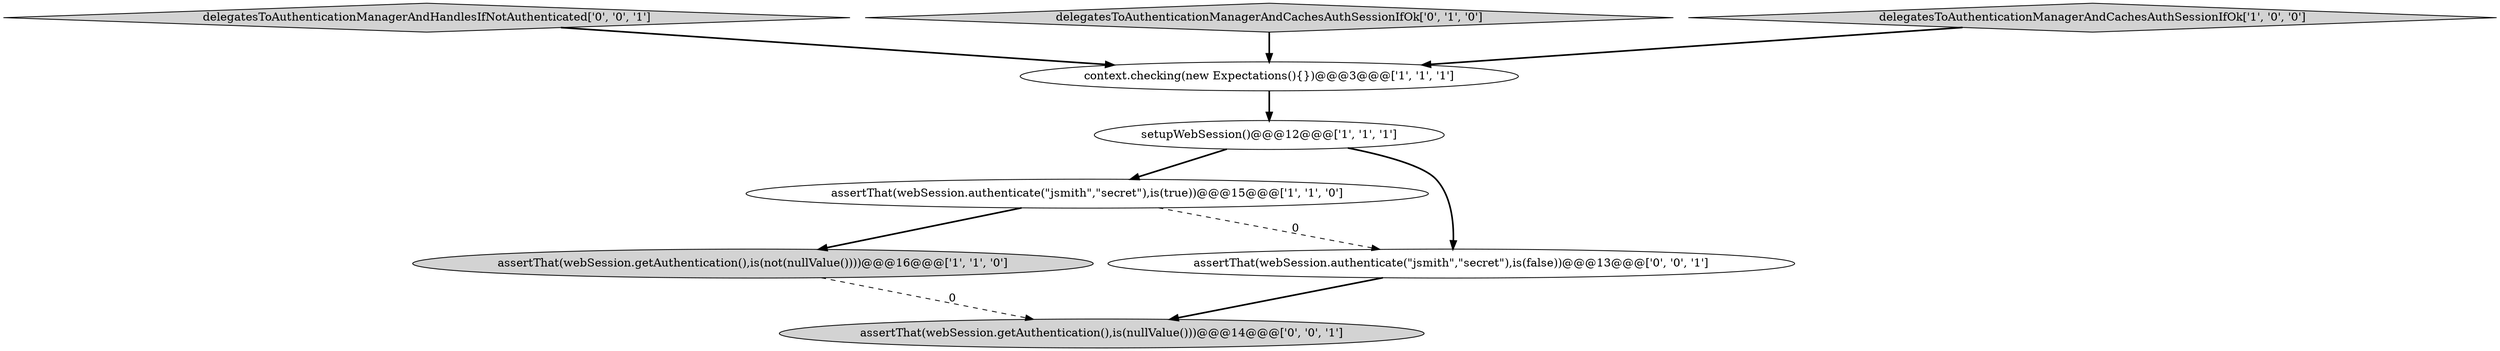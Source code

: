 digraph {
4 [style = filled, label = "assertThat(webSession.authenticate(\"jsmith\",\"secret\"),is(true))@@@15@@@['1', '1', '0']", fillcolor = white, shape = ellipse image = "AAA0AAABBB1BBB"];
7 [style = filled, label = "assertThat(webSession.getAuthentication(),is(nullValue()))@@@14@@@['0', '0', '1']", fillcolor = lightgray, shape = ellipse image = "AAA0AAABBB3BBB"];
8 [style = filled, label = "delegatesToAuthenticationManagerAndHandlesIfNotAuthenticated['0', '0', '1']", fillcolor = lightgray, shape = diamond image = "AAA0AAABBB3BBB"];
5 [style = filled, label = "delegatesToAuthenticationManagerAndCachesAuthSessionIfOk['0', '1', '0']", fillcolor = lightgray, shape = diamond image = "AAA0AAABBB2BBB"];
2 [style = filled, label = "assertThat(webSession.getAuthentication(),is(not(nullValue())))@@@16@@@['1', '1', '0']", fillcolor = lightgray, shape = ellipse image = "AAA0AAABBB1BBB"];
6 [style = filled, label = "assertThat(webSession.authenticate(\"jsmith\",\"secret\"),is(false))@@@13@@@['0', '0', '1']", fillcolor = white, shape = ellipse image = "AAA0AAABBB3BBB"];
3 [style = filled, label = "context.checking(new Expectations(){})@@@3@@@['1', '1', '1']", fillcolor = white, shape = ellipse image = "AAA0AAABBB1BBB"];
1 [style = filled, label = "setupWebSession()@@@12@@@['1', '1', '1']", fillcolor = white, shape = ellipse image = "AAA0AAABBB1BBB"];
0 [style = filled, label = "delegatesToAuthenticationManagerAndCachesAuthSessionIfOk['1', '0', '0']", fillcolor = lightgray, shape = diamond image = "AAA0AAABBB1BBB"];
2->7 [style = dashed, label="0"];
4->6 [style = dashed, label="0"];
5->3 [style = bold, label=""];
6->7 [style = bold, label=""];
0->3 [style = bold, label=""];
1->6 [style = bold, label=""];
8->3 [style = bold, label=""];
3->1 [style = bold, label=""];
4->2 [style = bold, label=""];
1->4 [style = bold, label=""];
}
